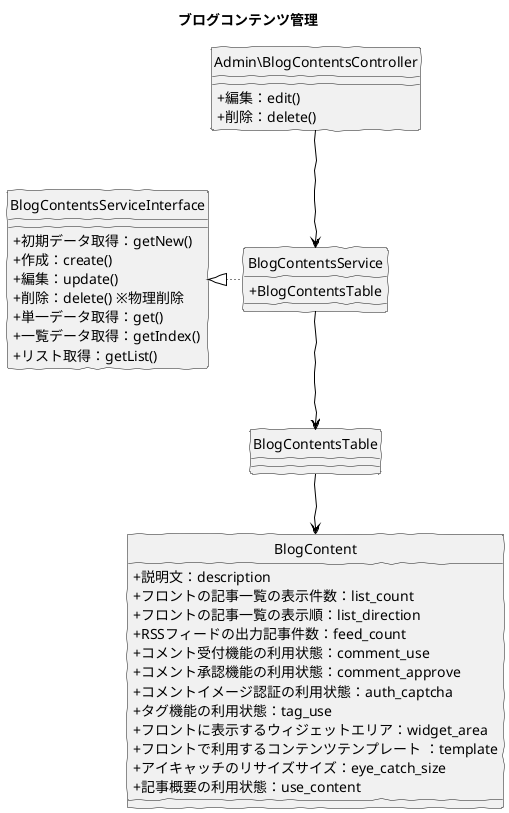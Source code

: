 @startuml
skinparam handwritten true
skinparam backgroundColor white
hide circle
skinparam classAttributeIconSize 0

title ブログコンテンツ管理

class Admin\BlogContentsController {
  + 編集：edit()
  + 削除：delete()
}

class BlogContentsService {
  + BlogContentsTable
}

class BlogContentsServiceInterface {
  + 初期データ取得：getNew()
  + 作成：create()
  + 編集：update()
  + 削除：delete() ※物理削除
  + 単一データ取得：get()
  + 一覧データ取得：getIndex()
  + リスト取得：getList()
}

class BlogContentsTable {
}

class BlogContent {
  + 説明文：description
  + フロントの記事一覧の表示件数：list_count
  + フロントの記事一覧の表示順：list_direction	
  + RSSフィードの出力記事件数：feed_count
  + コメント受付機能の利用状態：comment_use
  + コメント承認機能の利用状態：comment_approve
  + コメントイメージ認証の利用状態：auth_captcha
  + タグ機能の利用状態：tag_use
  + フロントに表示するウィジェットエリア：widget_area
  + フロントで利用するコンテンツテンプレート ：template
  + アイキャッチのリサイズサイズ：eye_catch_size
  + 記事概要の利用状態：use_content
}

Admin\BlogContentsController -down[#Black]-> BlogContentsService
BlogContentsService -down[#Black]-> BlogContentsTable
BlogContentsService -left[dotted,#Black]-|> BlogContentsServiceInterface
BlogContentsTable -down[#Black]-> BlogContent

@enduml
